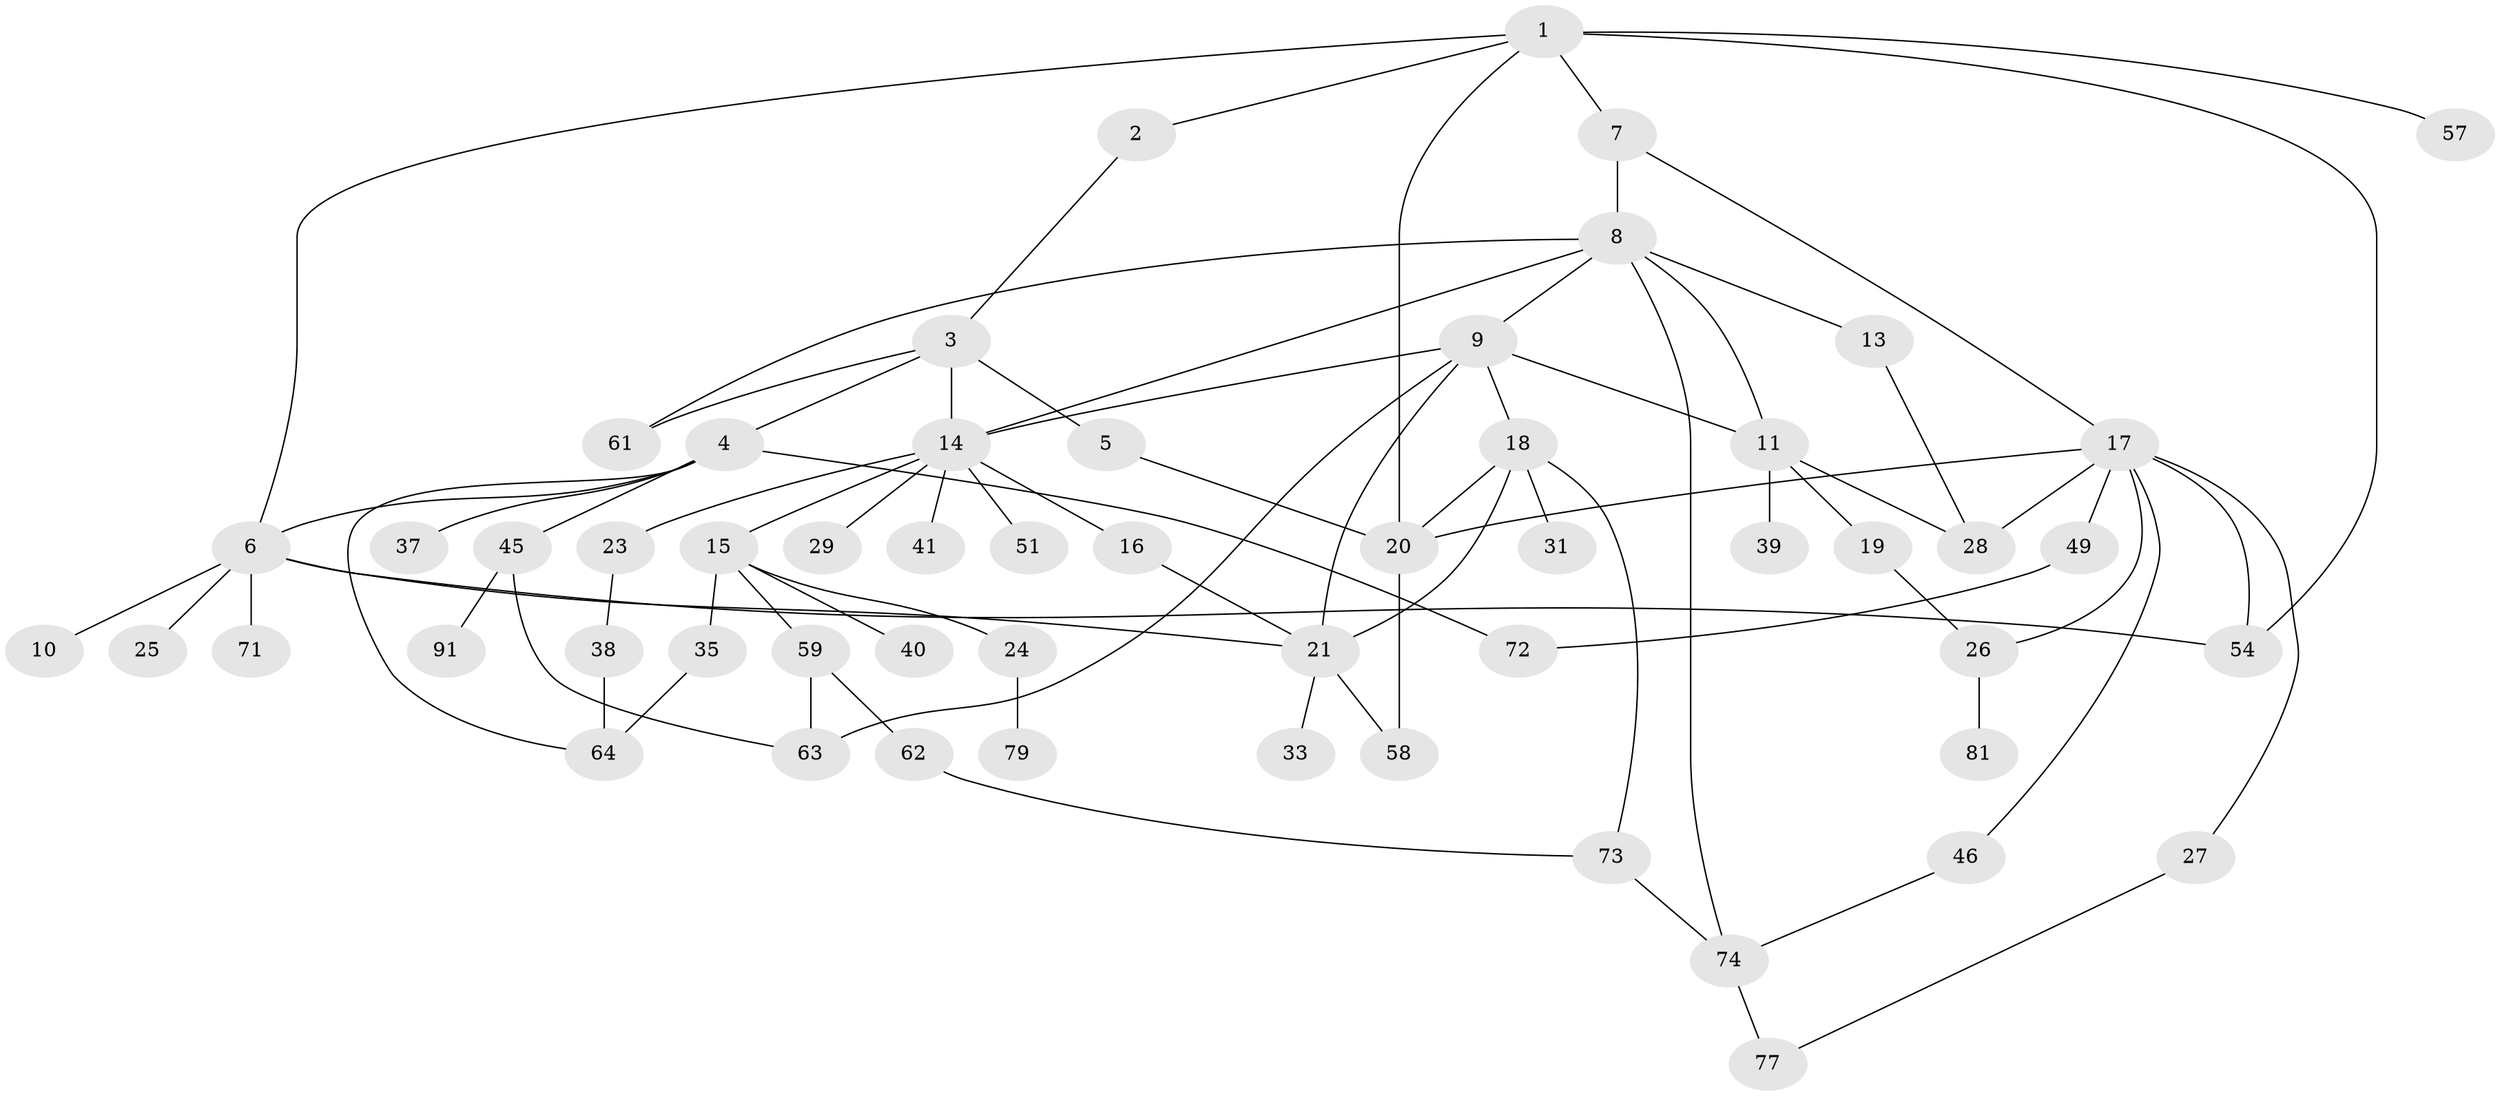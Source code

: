 // original degree distribution, {5: 0.06521739130434782, 3: 0.16304347826086957, 7: 0.03260869565217391, 2: 0.34782608695652173, 4: 0.08695652173913043, 8: 0.010869565217391304, 6: 0.010869565217391304, 1: 0.2717391304347826, 9: 0.010869565217391304}
// Generated by graph-tools (version 1.1) at 2025/16/03/04/25 18:16:58]
// undirected, 55 vertices, 80 edges
graph export_dot {
graph [start="1"]
  node [color=gray90,style=filled];
  1 [super="+76+42"];
  2 [super="+43"];
  3 [super="+55"];
  4 [super="+36"];
  5;
  6 [super="+44"];
  7;
  8 [super="+87+83"];
  9 [super="+12+50"];
  10;
  11;
  13;
  14;
  15;
  16;
  17 [super="+56+22"];
  18 [super="+67"];
  19;
  20 [super="+34"];
  21 [super="+65+89+92+30"];
  23;
  24 [super="+48"];
  25;
  26 [super="+32"];
  27;
  28 [super="+60"];
  29;
  31;
  33;
  35;
  37;
  38;
  39 [super="+53"];
  40;
  41;
  45 [super="+47"];
  46 [super="+78"];
  49;
  51;
  54;
  57;
  58 [super="+66"];
  59;
  61 [super="+70"];
  62;
  63 [super="+69"];
  64;
  71;
  72;
  73;
  74 [super="+85+88"];
  77 [super="+84"];
  79;
  81;
  91;
  1 -- 2;
  1 -- 7;
  1 -- 57;
  1 -- 54;
  1 -- 6;
  1 -- 20;
  2 -- 3;
  3 -- 4;
  3 -- 5;
  3 -- 61;
  3 -- 14;
  4 -- 6;
  4 -- 37;
  4 -- 45;
  4 -- 72;
  4 -- 64;
  5 -- 20;
  6 -- 10;
  6 -- 25;
  6 -- 21;
  6 -- 54;
  6 -- 71;
  7 -- 8 [weight=2];
  7 -- 17;
  8 -- 9;
  8 -- 13;
  8 -- 61;
  8 -- 74;
  8 -- 11;
  8 -- 14;
  9 -- 11;
  9 -- 14;
  9 -- 18;
  9 -- 21 [weight=2];
  9 -- 63;
  11 -- 19;
  11 -- 39;
  11 -- 28;
  13 -- 28;
  14 -- 15;
  14 -- 16;
  14 -- 23;
  14 -- 29;
  14 -- 41;
  14 -- 51;
  15 -- 24;
  15 -- 35;
  15 -- 40;
  15 -- 59;
  16 -- 21;
  17 -- 27;
  17 -- 46;
  17 -- 49;
  17 -- 20;
  17 -- 28;
  17 -- 26;
  17 -- 54;
  18 -- 21;
  18 -- 31 [weight=2];
  18 -- 20;
  18 -- 73;
  19 -- 26;
  20 -- 58;
  21 -- 33;
  21 -- 58;
  23 -- 38;
  24 -- 79;
  26 -- 81;
  27 -- 77;
  35 -- 64;
  38 -- 64;
  45 -- 63;
  45 -- 91;
  46 -- 74;
  49 -- 72;
  59 -- 62;
  59 -- 63;
  62 -- 73;
  73 -- 74;
  74 -- 77;
}
